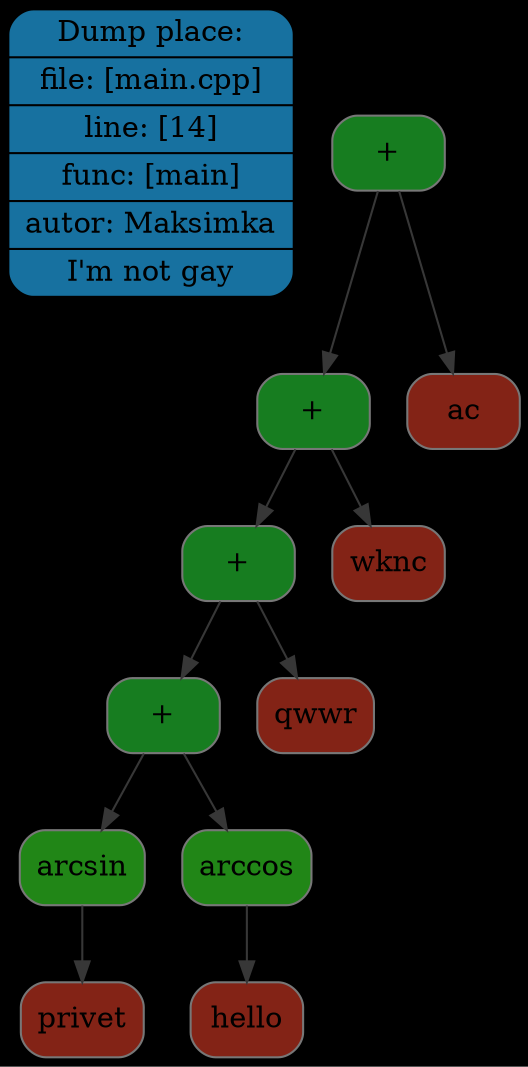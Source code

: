 digraph G{
rankdir=TB
graph [bgcolor="#000000"];
place[shape=Mrecord, style=filled, fillcolor="#1771a0", pos="0,1!",label = " { Dump place: | file: [main.cpp] | line: [14] | func: [main] | autor: Maksimka | I'm not gay } "color = "#000000"];
node0x5060000003e0[shape=Mrecord, style=filled, fillcolor="#177d20"label = "+", color = "#777777"];
node0x506000000320[shape=Mrecord, style=filled, fillcolor="#177d20"label = "+", color = "#777777"];
node0x506000000260[shape=Mrecord, style=filled, fillcolor="#177d20"label = "+", color = "#777777"];
node0x5060000001a0[shape=Mrecord, style=filled, fillcolor="#177d20"label = "+", color = "#777777"];
node0x506000000080[shape=Mrecord, style=filled, fillcolor="#218617"label = "arcsin", color = "#777777"];
node0x506000000020[shape=Mrecord, style=filled, fillcolor="#832316"label = "privet", color = "#777777"];
node0x506000000140[shape=Mrecord, style=filled, fillcolor="#218617"label = "arccos", color = "#777777"];
node0x5060000000e0[shape=Mrecord, style=filled, fillcolor="#832316"label = "hello", color = "#777777"];
node0x506000000200[shape=Mrecord, style=filled, fillcolor="#832316"label = "qwwr", color = "#777777"];
node0x5060000002c0[shape=Mrecord, style=filled, fillcolor="#832316"label = "wknc", color = "#777777"];
node0x506000000380[shape=Mrecord, style=filled, fillcolor="#832316"label = "ac", color = "#777777"];
edge[color="#373737"];
node0x5060000003e0->node0x506000000320;
node0x506000000320->node0x506000000260;
node0x506000000260->node0x5060000001a0;
node0x5060000001a0->node0x506000000080;
node0x506000000080->node0x506000000020;
node0x5060000001a0->node0x506000000140;
node0x506000000140->node0x5060000000e0;
node0x506000000260->node0x506000000200;
node0x506000000320->node0x5060000002c0;
node0x5060000003e0->node0x506000000380;
}
